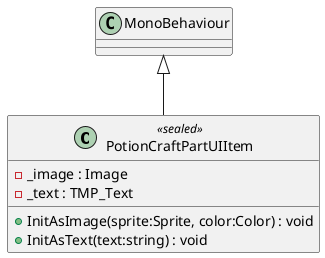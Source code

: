 @startuml
class PotionCraftPartUIItem <<sealed>> {
    - _image : Image
    - _text : TMP_Text
    + InitAsImage(sprite:Sprite, color:Color) : void
    + InitAsText(text:string) : void
}
MonoBehaviour <|-- PotionCraftPartUIItem
@enduml
